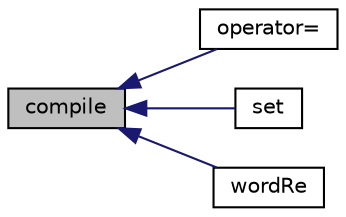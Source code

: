 digraph "compile"
{
  bgcolor="transparent";
  edge [fontname="Helvetica",fontsize="10",labelfontname="Helvetica",labelfontsize="10"];
  node [fontname="Helvetica",fontsize="10",shape=record];
  rankdir="LR";
  Node47 [label="compile",height=0.2,width=0.4,color="black", fillcolor="grey75", style="filled", fontcolor="black"];
  Node47 -> Node48 [dir="back",color="midnightblue",fontsize="10",style="solid",fontname="Helvetica"];
  Node48 [label="operator=",height=0.2,width=0.4,color="black",URL="$a29569.html#a352587b31c68e2e99e41b93aa0b5919d",tooltip="Assign copy. "];
  Node47 -> Node49 [dir="back",color="midnightblue",fontsize="10",style="solid",fontname="Helvetica"];
  Node49 [label="set",height=0.2,width=0.4,color="black",URL="$a29569.html#aa41bd0b113384704d1a0947db7cf1e8e",tooltip="Copy string, auto-test for regular expression or other options. "];
  Node47 -> Node50 [dir="back",color="midnightblue",fontsize="10",style="solid",fontname="Helvetica"];
  Node50 [label="wordRe",height=0.2,width=0.4,color="black",URL="$a29569.html#a3974b6185c34f92afc76e88412829cda",tooltip="Construct as copy. "];
}
